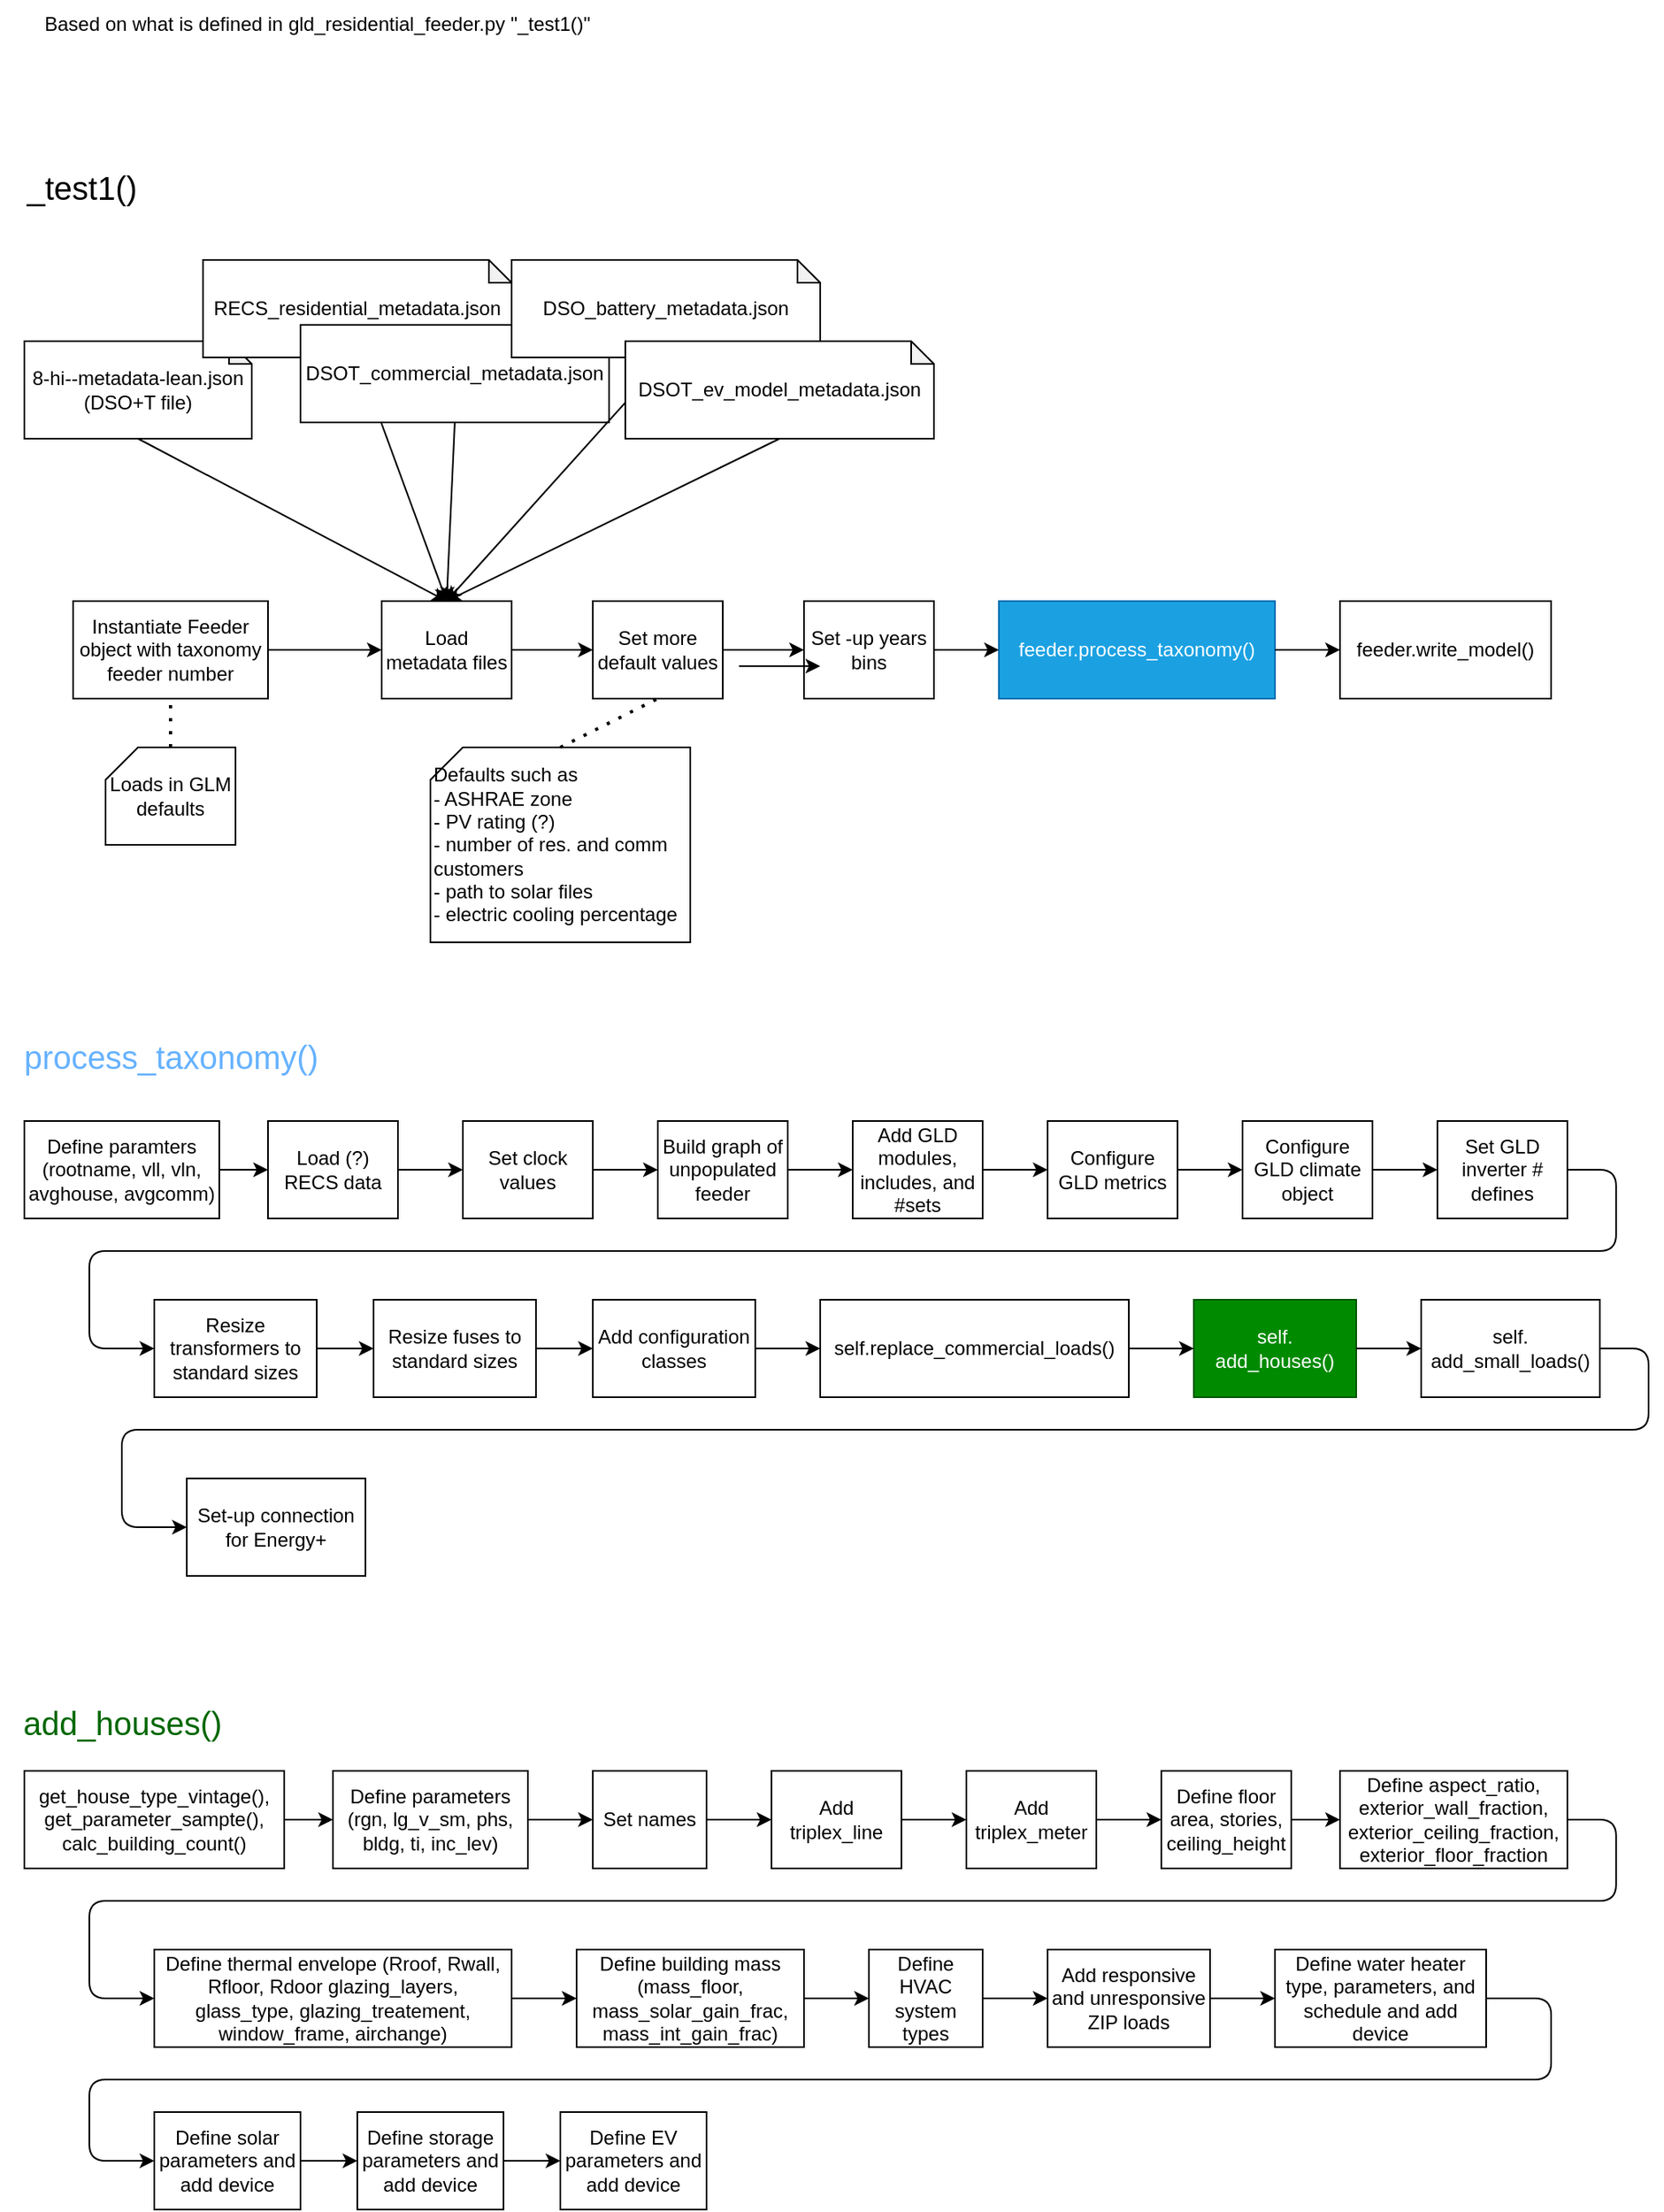 <mxfile>
    <diagram id="edGTNvou52oSwlmvNAZN" name="Page-1">
        <mxGraphModel dx="1141" dy="1157" grid="1" gridSize="10" guides="1" tooltips="1" connect="1" arrows="1" fold="1" page="1" pageScale="1" pageWidth="10000" pageHeight="10000" math="0" shadow="0">
            <root>
                <mxCell id="0"/>
                <mxCell id="1" parent="0"/>
                <mxCell id="2" value="Based on what is defined in gld_residential_feeder.py &quot;_test1()&quot;" style="text;html=1;align=center;verticalAlign=middle;resizable=0;points=[];autosize=1;strokeColor=none;fillColor=none;" vertex="1" parent="1">
                    <mxGeometry x="50" y="10" width="360" height="30" as="geometry"/>
                </mxCell>
                <mxCell id="3" value="Instantiate Feeder object with taxonomy feeder number" style="rounded=0;whiteSpace=wrap;html=1;" vertex="1" parent="1">
                    <mxGeometry x="80" y="380" width="120" height="60" as="geometry"/>
                </mxCell>
                <mxCell id="4" value="Load metadata files" style="rounded=0;whiteSpace=wrap;html=1;" vertex="1" parent="1">
                    <mxGeometry x="270" y="380" width="80" height="60" as="geometry"/>
                </mxCell>
                <mxCell id="5" value="" style="endArrow=classic;html=1;exitX=1;exitY=0.5;exitDx=0;exitDy=0;entryX=0;entryY=0.5;entryDx=0;entryDy=0;" edge="1" parent="1" source="3" target="4">
                    <mxGeometry width="50" height="50" relative="1" as="geometry">
                        <mxPoint x="540" y="860" as="sourcePoint"/>
                        <mxPoint x="590" y="810" as="targetPoint"/>
                    </mxGeometry>
                </mxCell>
                <mxCell id="6" value="8-hi--metadata-lean.json&lt;br&gt;(DSO+T file)" style="shape=note;whiteSpace=wrap;html=1;backgroundOutline=1;darkOpacity=0.05;size=14;" vertex="1" parent="1">
                    <mxGeometry x="50" y="220" width="140" height="60" as="geometry"/>
                </mxCell>
                <mxCell id="7" value="" style="endArrow=classic;html=1;exitX=0.5;exitY=1;exitDx=0;exitDy=0;exitPerimeter=0;entryX=0.5;entryY=0;entryDx=0;entryDy=0;" edge="1" parent="1" source="6" target="4">
                    <mxGeometry width="50" height="50" relative="1" as="geometry">
                        <mxPoint x="540" y="730" as="sourcePoint"/>
                        <mxPoint x="590" y="680" as="targetPoint"/>
                    </mxGeometry>
                </mxCell>
                <mxCell id="9" value="RECS_residential_metadata.json" style="shape=note;whiteSpace=wrap;html=1;backgroundOutline=1;darkOpacity=0.05;size=14;" vertex="1" parent="1">
                    <mxGeometry x="160" y="170" width="190" height="60" as="geometry"/>
                </mxCell>
                <mxCell id="10" value="" style="endArrow=classic;html=1;exitX=0.5;exitY=1;exitDx=0;exitDy=0;exitPerimeter=0;entryX=0.5;entryY=0;entryDx=0;entryDy=0;" edge="1" parent="1" source="9" target="4">
                    <mxGeometry width="50" height="50" relative="1" as="geometry">
                        <mxPoint x="220" y="260" as="sourcePoint"/>
                        <mxPoint x="340" y="390" as="targetPoint"/>
                    </mxGeometry>
                </mxCell>
                <mxCell id="11" value="DSOT_commercial_metadata.json" style="shape=note;whiteSpace=wrap;html=1;backgroundOutline=1;darkOpacity=0.05;size=14;" vertex="1" parent="1">
                    <mxGeometry x="220" y="210" width="190" height="60" as="geometry"/>
                </mxCell>
                <mxCell id="12" value="" style="endArrow=classic;html=1;exitX=0.5;exitY=1;exitDx=0;exitDy=0;exitPerimeter=0;entryX=0.5;entryY=0;entryDx=0;entryDy=0;" edge="1" parent="1" source="11" target="4">
                    <mxGeometry width="50" height="50" relative="1" as="geometry">
                        <mxPoint x="375" y="290" as="sourcePoint"/>
                        <mxPoint x="330" y="380" as="targetPoint"/>
                    </mxGeometry>
                </mxCell>
                <mxCell id="13" value="DSO_battery_metadata.json" style="shape=note;whiteSpace=wrap;html=1;backgroundOutline=1;darkOpacity=0.05;size=14;" vertex="1" parent="1">
                    <mxGeometry x="350" y="170" width="190" height="60" as="geometry"/>
                </mxCell>
                <mxCell id="14" value="" style="endArrow=classic;html=1;exitX=0.5;exitY=1;exitDx=0;exitDy=0;exitPerimeter=0;entryX=0.5;entryY=0;entryDx=0;entryDy=0;" edge="1" parent="1" source="13" target="4">
                    <mxGeometry width="50" height="50" relative="1" as="geometry">
                        <mxPoint x="325" y="280" as="sourcePoint"/>
                        <mxPoint x="340" y="390" as="targetPoint"/>
                    </mxGeometry>
                </mxCell>
                <mxCell id="15" value="" style="endArrow=classic;html=1;exitX=0.5;exitY=1;exitDx=0;exitDy=0;exitPerimeter=0;entryX=0.5;entryY=0;entryDx=0;entryDy=0;" edge="1" parent="1" source="16" target="4">
                    <mxGeometry width="50" height="50" relative="1" as="geometry">
                        <mxPoint x="335" y="290" as="sourcePoint"/>
                        <mxPoint x="350" y="400" as="targetPoint"/>
                    </mxGeometry>
                </mxCell>
                <mxCell id="16" value="DSOT_ev_model_metadata.json" style="shape=note;whiteSpace=wrap;html=1;backgroundOutline=1;darkOpacity=0.05;size=14;" vertex="1" parent="1">
                    <mxGeometry x="420" y="220" width="190" height="60" as="geometry"/>
                </mxCell>
                <mxCell id="17" value="Loads in GLM defaults" style="shape=card;whiteSpace=wrap;html=1;size=20;" vertex="1" parent="1">
                    <mxGeometry x="100" y="470" width="80" height="60" as="geometry"/>
                </mxCell>
                <mxCell id="18" value="" style="endArrow=none;dashed=1;html=1;dashPattern=1 3;strokeWidth=2;exitX=0.5;exitY=0;exitDx=0;exitDy=0;exitPerimeter=0;entryX=0.5;entryY=1;entryDx=0;entryDy=0;" edge="1" parent="1" source="17" target="3">
                    <mxGeometry width="50" height="50" relative="1" as="geometry">
                        <mxPoint x="540" y="730" as="sourcePoint"/>
                        <mxPoint x="590" y="680" as="targetPoint"/>
                    </mxGeometry>
                </mxCell>
                <mxCell id="36" style="edgeStyle=none;html=1;entryX=0;entryY=0.5;entryDx=0;entryDy=0;fontSize=20;exitX=1;exitY=0.5;exitDx=0;exitDy=0;" edge="1" parent="1" source="33" target="34">
                    <mxGeometry relative="1" as="geometry"/>
                </mxCell>
                <mxCell id="19" value="Set more default values" style="rounded=0;whiteSpace=wrap;html=1;" vertex="1" parent="1">
                    <mxGeometry x="400" y="380" width="80" height="60" as="geometry"/>
                </mxCell>
                <mxCell id="20" value="" style="endArrow=classic;html=1;exitX=1;exitY=0.5;exitDx=0;exitDy=0;entryX=0;entryY=0.5;entryDx=0;entryDy=0;" edge="1" parent="1" source="4" target="19">
                    <mxGeometry width="50" height="50" relative="1" as="geometry">
                        <mxPoint x="210" y="420" as="sourcePoint"/>
                        <mxPoint x="280" y="420" as="targetPoint"/>
                    </mxGeometry>
                </mxCell>
                <mxCell id="21" value="Defaults such as&amp;nbsp;&lt;br&gt;- ASHRAE zone&lt;br&gt;- PV rating (?)&lt;br&gt;- number of res. and comm customers&lt;br&gt;- path to solar files&lt;br&gt;- electric cooling percentage" style="shape=card;whiteSpace=wrap;html=1;size=20;align=left;" vertex="1" parent="1">
                    <mxGeometry x="300" y="470" width="160" height="120" as="geometry"/>
                </mxCell>
                <mxCell id="22" value="" style="endArrow=none;dashed=1;html=1;dashPattern=1 3;strokeWidth=2;exitX=0.5;exitY=0;exitDx=0;exitDy=0;exitPerimeter=0;entryX=0.5;entryY=1;entryDx=0;entryDy=0;" edge="1" parent="1" source="21" target="19">
                    <mxGeometry width="50" height="50" relative="1" as="geometry">
                        <mxPoint x="150" y="480" as="sourcePoint"/>
                        <mxPoint x="150" y="450" as="targetPoint"/>
                    </mxGeometry>
                </mxCell>
                <mxCell id="23" value="Set -up years bins" style="rounded=0;whiteSpace=wrap;html=1;" vertex="1" parent="1">
                    <mxGeometry x="530" y="380" width="80" height="60" as="geometry"/>
                </mxCell>
                <mxCell id="24" value="" style="endArrow=classic;html=1;entryX=0;entryY=0.5;entryDx=0;entryDy=0;exitX=1;exitY=0.5;exitDx=0;exitDy=0;" edge="1" parent="1" source="19" target="23">
                    <mxGeometry width="50" height="50" relative="1" as="geometry">
                        <mxPoint x="570" y="460" as="sourcePoint"/>
                        <mxPoint x="410" y="420" as="targetPoint"/>
                    </mxGeometry>
                </mxCell>
                <mxCell id="25" value="feeder.process_taxonomy()" style="rounded=0;whiteSpace=wrap;html=1;fillColor=#1ba1e2;fontColor=#ffffff;strokeColor=#006EAF;" vertex="1" parent="1">
                    <mxGeometry x="650" y="380" width="170" height="60" as="geometry"/>
                </mxCell>
                <mxCell id="27" value="" style="endArrow=classic;html=1;exitX=1;exitY=0.5;exitDx=0;exitDy=0;" edge="1" parent="1" source="23" target="25">
                    <mxGeometry width="50" height="50" relative="1" as="geometry">
                        <mxPoint x="490" y="420" as="sourcePoint"/>
                        <mxPoint x="540" y="420" as="targetPoint"/>
                    </mxGeometry>
                </mxCell>
                <mxCell id="28" value="feeder.write_model()" style="rounded=0;whiteSpace=wrap;html=1;" vertex="1" parent="1">
                    <mxGeometry x="860" y="380" width="130" height="60" as="geometry"/>
                </mxCell>
                <mxCell id="29" value="" style="endArrow=classic;html=1;exitX=1;exitY=0.5;exitDx=0;exitDy=0;" edge="1" parent="1" source="25" target="28">
                    <mxGeometry width="50" height="50" relative="1" as="geometry">
                        <mxPoint x="620" y="420" as="sourcePoint"/>
                        <mxPoint x="660" y="420" as="targetPoint"/>
                    </mxGeometry>
                </mxCell>
                <mxCell id="31" value="&lt;font style=&quot;font-size: 20px;&quot;&gt;_test1()&lt;/font&gt;" style="text;html=1;align=center;verticalAlign=middle;resizable=0;points=[];autosize=1;strokeColor=none;fillColor=none;" vertex="1" parent="1">
                    <mxGeometry x="40" y="105" width="90" height="40" as="geometry"/>
                </mxCell>
                <mxCell id="32" value="&lt;span style=&quot;font-size: 20px;&quot;&gt;&lt;font color=&quot;#66b2ff&quot;&gt;process_taxonomy()&lt;/font&gt;&lt;/span&gt;" style="text;html=1;align=center;verticalAlign=middle;resizable=0;points=[];autosize=1;strokeColor=none;fillColor=none;" vertex="1" parent="1">
                    <mxGeometry x="40" y="640" width="200" height="40" as="geometry"/>
                </mxCell>
                <mxCell id="33" value="Define paramters (rootname, vll, vln, avghouse, avgcomm)" style="rounded=0;whiteSpace=wrap;html=1;" vertex="1" parent="1">
                    <mxGeometry x="50" y="700" width="120" height="60" as="geometry"/>
                </mxCell>
                <mxCell id="34" value="Load (?) RECS data" style="rounded=0;whiteSpace=wrap;html=1;" vertex="1" parent="1">
                    <mxGeometry x="200" y="700" width="80" height="60" as="geometry"/>
                </mxCell>
                <mxCell id="35" value="" style="endArrow=classic;html=1;entryX=0;entryY=0.5;entryDx=0;entryDy=0;exitX=1;exitY=0.5;exitDx=0;exitDy=0;" edge="1" parent="1">
                    <mxGeometry width="50" height="50" relative="1" as="geometry">
                        <mxPoint x="490" y="420" as="sourcePoint"/>
                        <mxPoint x="540" y="420" as="targetPoint"/>
                    </mxGeometry>
                </mxCell>
                <mxCell id="37" value="Set clock values" style="rounded=0;whiteSpace=wrap;html=1;" vertex="1" parent="1">
                    <mxGeometry x="320" y="700" width="80" height="60" as="geometry"/>
                </mxCell>
                <mxCell id="38" style="edgeStyle=none;html=1;entryX=0;entryY=0.5;entryDx=0;entryDy=0;fontSize=20;exitX=1;exitY=0.5;exitDx=0;exitDy=0;" edge="1" parent="1" source="34" target="37">
                    <mxGeometry relative="1" as="geometry">
                        <mxPoint x="180" y="740" as="sourcePoint"/>
                        <mxPoint x="210" y="740" as="targetPoint"/>
                    </mxGeometry>
                </mxCell>
                <mxCell id="39" value="Build graph of unpopulated feeder" style="rounded=0;whiteSpace=wrap;html=1;" vertex="1" parent="1">
                    <mxGeometry x="440" y="700" width="80" height="60" as="geometry"/>
                </mxCell>
                <mxCell id="40" style="edgeStyle=none;html=1;fontSize=20;exitX=1;exitY=0.5;exitDx=0;exitDy=0;" edge="1" parent="1" source="37" target="39">
                    <mxGeometry relative="1" as="geometry">
                        <mxPoint x="290" y="740" as="sourcePoint"/>
                        <mxPoint x="330" y="740" as="targetPoint"/>
                    </mxGeometry>
                </mxCell>
                <mxCell id="41" value="Add GLD modules, includes, and #sets" style="rounded=0;whiteSpace=wrap;html=1;" vertex="1" parent="1">
                    <mxGeometry x="560" y="700" width="80" height="60" as="geometry"/>
                </mxCell>
                <mxCell id="42" style="edgeStyle=none;html=1;fontSize=20;exitX=1;exitY=0.5;exitDx=0;exitDy=0;" edge="1" parent="1" source="39" target="41">
                    <mxGeometry relative="1" as="geometry">
                        <mxPoint x="410" y="740" as="sourcePoint"/>
                        <mxPoint x="450" y="740" as="targetPoint"/>
                    </mxGeometry>
                </mxCell>
                <mxCell id="43" value="Configure GLD metrics" style="rounded=0;whiteSpace=wrap;html=1;" vertex="1" parent="1">
                    <mxGeometry x="680" y="700" width="80" height="60" as="geometry"/>
                </mxCell>
                <mxCell id="44" style="edgeStyle=none;html=1;fontSize=20;exitX=1;exitY=0.5;exitDx=0;exitDy=0;" edge="1" parent="1" source="41" target="43">
                    <mxGeometry relative="1" as="geometry">
                        <mxPoint x="530" y="740" as="sourcePoint"/>
                        <mxPoint x="570" y="740" as="targetPoint"/>
                    </mxGeometry>
                </mxCell>
                <mxCell id="45" value="Configure GLD climate object" style="rounded=0;whiteSpace=wrap;html=1;" vertex="1" parent="1">
                    <mxGeometry x="800" y="700" width="80" height="60" as="geometry"/>
                </mxCell>
                <mxCell id="46" style="edgeStyle=none;html=1;fontSize=20;exitX=1;exitY=0.5;exitDx=0;exitDy=0;entryX=0;entryY=0.5;entryDx=0;entryDy=0;" edge="1" parent="1" source="43" target="45">
                    <mxGeometry relative="1" as="geometry">
                        <mxPoint x="650" y="740" as="sourcePoint"/>
                        <mxPoint x="690" y="740" as="targetPoint"/>
                    </mxGeometry>
                </mxCell>
                <mxCell id="47" value="Set GLD inverter # defines" style="rounded=0;whiteSpace=wrap;html=1;" vertex="1" parent="1">
                    <mxGeometry x="920" y="700" width="80" height="60" as="geometry"/>
                </mxCell>
                <mxCell id="48" style="edgeStyle=none;html=1;fontSize=20;exitX=1;exitY=0.5;exitDx=0;exitDy=0;entryX=0;entryY=0.5;entryDx=0;entryDy=0;" edge="1" parent="1" source="45" target="47">
                    <mxGeometry relative="1" as="geometry">
                        <mxPoint x="770" y="740" as="sourcePoint"/>
                        <mxPoint x="810" y="740" as="targetPoint"/>
                    </mxGeometry>
                </mxCell>
                <mxCell id="49" value="Resize transformers to standard sizes" style="rounded=0;whiteSpace=wrap;html=1;" vertex="1" parent="1">
                    <mxGeometry x="130" y="810" width="100" height="60" as="geometry"/>
                </mxCell>
                <mxCell id="53" value="" style="endArrow=classic;html=1;fontSize=20;exitX=1;exitY=0.5;exitDx=0;exitDy=0;entryX=0;entryY=0.5;entryDx=0;entryDy=0;" edge="1" parent="1" source="47" target="49">
                    <mxGeometry width="50" height="50" relative="1" as="geometry">
                        <mxPoint x="530" y="510" as="sourcePoint"/>
                        <mxPoint x="120" y="840" as="targetPoint"/>
                        <Array as="points">
                            <mxPoint x="1030" y="730"/>
                            <mxPoint x="1030" y="780"/>
                            <mxPoint x="90" y="780"/>
                            <mxPoint x="90" y="840"/>
                        </Array>
                    </mxGeometry>
                </mxCell>
                <mxCell id="56" value="Resize fuses to standard sizes" style="rounded=0;whiteSpace=wrap;html=1;" vertex="1" parent="1">
                    <mxGeometry x="265" y="810" width="100" height="60" as="geometry"/>
                </mxCell>
                <mxCell id="58" style="edgeStyle=none;html=1;fontSize=20;exitX=1;exitY=0.5;exitDx=0;exitDy=0;entryX=0;entryY=0.5;entryDx=0;entryDy=0;" edge="1" parent="1" source="49" target="56">
                    <mxGeometry relative="1" as="geometry">
                        <mxPoint x="410" y="740" as="sourcePoint"/>
                        <mxPoint x="450" y="740" as="targetPoint"/>
                    </mxGeometry>
                </mxCell>
                <mxCell id="59" value="Add configuration classes" style="rounded=0;whiteSpace=wrap;html=1;" vertex="1" parent="1">
                    <mxGeometry x="400" y="810" width="100" height="60" as="geometry"/>
                </mxCell>
                <mxCell id="60" style="edgeStyle=none;html=1;fontSize=20;exitX=1;exitY=0.5;exitDx=0;exitDy=0;" edge="1" parent="1" source="56" target="59">
                    <mxGeometry relative="1" as="geometry">
                        <mxPoint x="240" y="850" as="sourcePoint"/>
                        <mxPoint x="275" y="850" as="targetPoint"/>
                    </mxGeometry>
                </mxCell>
                <mxCell id="61" value="self.replace_commercial_loads()" style="rounded=0;whiteSpace=wrap;html=1;" vertex="1" parent="1">
                    <mxGeometry x="540" y="810" width="190" height="60" as="geometry"/>
                </mxCell>
                <mxCell id="62" style="edgeStyle=none;html=1;fontSize=20;exitX=1;exitY=0.5;exitDx=0;exitDy=0;entryX=0;entryY=0.5;entryDx=0;entryDy=0;" edge="1" parent="1" source="59" target="61">
                    <mxGeometry relative="1" as="geometry">
                        <mxPoint x="375" y="850" as="sourcePoint"/>
                        <mxPoint x="410" y="850" as="targetPoint"/>
                    </mxGeometry>
                </mxCell>
                <mxCell id="63" value="self. add_houses()" style="rounded=0;whiteSpace=wrap;html=1;fillColor=#008a00;fontColor=#ffffff;strokeColor=#005700;" vertex="1" parent="1">
                    <mxGeometry x="770" y="810" width="100" height="60" as="geometry"/>
                </mxCell>
                <mxCell id="64" style="edgeStyle=none;html=1;fontSize=20;exitX=1;exitY=0.5;exitDx=0;exitDy=0;" edge="1" parent="1" source="61" target="63">
                    <mxGeometry relative="1" as="geometry">
                        <mxPoint x="510" y="850" as="sourcePoint"/>
                        <mxPoint x="550" y="850" as="targetPoint"/>
                    </mxGeometry>
                </mxCell>
                <mxCell id="65" value="self. add_small_loads()" style="rounded=0;whiteSpace=wrap;html=1;" vertex="1" parent="1">
                    <mxGeometry x="910" y="810" width="110" height="60" as="geometry"/>
                </mxCell>
                <mxCell id="66" style="edgeStyle=none;html=1;fontSize=20;exitX=1;exitY=0.5;exitDx=0;exitDy=0;entryX=0;entryY=0.5;entryDx=0;entryDy=0;" edge="1" parent="1" source="63" target="65">
                    <mxGeometry relative="1" as="geometry">
                        <mxPoint x="740" y="850" as="sourcePoint"/>
                        <mxPoint x="780" y="850" as="targetPoint"/>
                    </mxGeometry>
                </mxCell>
                <mxCell id="67" value="" style="endArrow=classic;html=1;fontSize=20;exitX=1;exitY=0.5;exitDx=0;exitDy=0;entryX=0;entryY=0.5;entryDx=0;entryDy=0;" edge="1" parent="1" source="65" target="68">
                    <mxGeometry width="50" height="50" relative="1" as="geometry">
                        <mxPoint x="1020" y="840" as="sourcePoint"/>
                        <mxPoint x="150" y="950" as="targetPoint"/>
                        <Array as="points">
                            <mxPoint x="1050" y="840"/>
                            <mxPoint x="1050" y="890"/>
                            <mxPoint x="110" y="890"/>
                            <mxPoint x="110" y="950"/>
                        </Array>
                    </mxGeometry>
                </mxCell>
                <mxCell id="68" value="Set-up connection for Energy+" style="rounded=0;whiteSpace=wrap;html=1;" vertex="1" parent="1">
                    <mxGeometry x="150" y="920" width="110" height="60" as="geometry"/>
                </mxCell>
                <mxCell id="69" value="&lt;span style=&quot;font-size: 20px;&quot;&gt;&lt;font color=&quot;#006600&quot;&gt;add_houses()&lt;/font&gt;&lt;/span&gt;" style="text;html=1;align=center;verticalAlign=middle;resizable=0;points=[];autosize=1;strokeColor=none;fillColor=none;" vertex="1" parent="1">
                    <mxGeometry x="35" y="1050" width="150" height="40" as="geometry"/>
                </mxCell>
                <mxCell id="70" value="get_house_type_vintage(),&lt;br&gt;get_parameter_sampte(),&lt;br&gt;calc_building_count()" style="rounded=0;whiteSpace=wrap;html=1;" vertex="1" parent="1">
                    <mxGeometry x="50" y="1100" width="160" height="60" as="geometry"/>
                </mxCell>
                <mxCell id="71" value="Define parameters (rgn, lg_v_sm, phs, bldg, ti, inc_lev)" style="rounded=0;whiteSpace=wrap;html=1;" vertex="1" parent="1">
                    <mxGeometry x="240" y="1100" width="120" height="60" as="geometry"/>
                </mxCell>
                <mxCell id="72" style="edgeStyle=none;html=1;entryX=0;entryY=0.5;entryDx=0;entryDy=0;fontSize=20;exitX=1;exitY=0.5;exitDx=0;exitDy=0;" edge="1" parent="1" source="70" target="71">
                    <mxGeometry relative="1" as="geometry">
                        <mxPoint x="180" y="740" as="sourcePoint"/>
                        <mxPoint x="210" y="740" as="targetPoint"/>
                    </mxGeometry>
                </mxCell>
                <mxCell id="73" value="Set names" style="rounded=0;whiteSpace=wrap;html=1;" vertex="1" parent="1">
                    <mxGeometry x="400" y="1100" width="70" height="60" as="geometry"/>
                </mxCell>
                <mxCell id="74" style="edgeStyle=none;html=1;fontSize=20;exitX=1;exitY=0.5;exitDx=0;exitDy=0;" edge="1" parent="1" source="71" target="73">
                    <mxGeometry relative="1" as="geometry">
                        <mxPoint x="290" y="740" as="sourcePoint"/>
                        <mxPoint x="330" y="740" as="targetPoint"/>
                    </mxGeometry>
                </mxCell>
                <mxCell id="75" value="Add triplex_line" style="rounded=0;whiteSpace=wrap;html=1;" vertex="1" parent="1">
                    <mxGeometry x="510" y="1100" width="80" height="60" as="geometry"/>
                </mxCell>
                <mxCell id="76" style="edgeStyle=none;html=1;fontSize=20;exitX=1;exitY=0.5;exitDx=0;exitDy=0;entryX=0;entryY=0.5;entryDx=0;entryDy=0;" edge="1" parent="1" source="73" target="75">
                    <mxGeometry relative="1" as="geometry">
                        <mxPoint x="370" y="1140" as="sourcePoint"/>
                        <mxPoint x="410" y="1140" as="targetPoint"/>
                    </mxGeometry>
                </mxCell>
                <mxCell id="77" value="Add triplex_meter" style="rounded=0;whiteSpace=wrap;html=1;" vertex="1" parent="1">
                    <mxGeometry x="630" y="1100" width="80" height="60" as="geometry"/>
                </mxCell>
                <mxCell id="78" style="edgeStyle=none;html=1;fontSize=20;exitX=1;exitY=0.5;exitDx=0;exitDy=0;entryX=0;entryY=0.5;entryDx=0;entryDy=0;" edge="1" parent="1" source="75" target="77">
                    <mxGeometry relative="1" as="geometry">
                        <mxPoint x="480" y="1140" as="sourcePoint"/>
                        <mxPoint x="520" y="1140" as="targetPoint"/>
                    </mxGeometry>
                </mxCell>
                <mxCell id="79" value="Define floor area, stories, ceiling_height" style="rounded=0;whiteSpace=wrap;html=1;" vertex="1" parent="1">
                    <mxGeometry x="750" y="1100" width="80" height="60" as="geometry"/>
                </mxCell>
                <mxCell id="80" style="edgeStyle=none;html=1;fontSize=20;exitX=1;exitY=0.5;exitDx=0;exitDy=0;" edge="1" parent="1" source="77" target="79">
                    <mxGeometry relative="1" as="geometry">
                        <mxPoint x="600" y="1140" as="sourcePoint"/>
                        <mxPoint x="640" y="1140" as="targetPoint"/>
                    </mxGeometry>
                </mxCell>
                <mxCell id="81" value="Define aspect_ratio, exterior_wall_fraction, exterior_ceiling_fraction,&lt;br&gt;exterior_floor_fraction" style="rounded=0;whiteSpace=wrap;html=1;" vertex="1" parent="1">
                    <mxGeometry x="860" y="1100" width="140" height="60" as="geometry"/>
                </mxCell>
                <mxCell id="82" style="edgeStyle=none;html=1;fontSize=20;exitX=1;exitY=0.5;exitDx=0;exitDy=0;" edge="1" parent="1" source="79" target="81">
                    <mxGeometry relative="1" as="geometry">
                        <mxPoint x="720" y="1140" as="sourcePoint"/>
                        <mxPoint x="760" y="1140" as="targetPoint"/>
                    </mxGeometry>
                </mxCell>
                <mxCell id="83" value="Define thermal envelope (Rroof, Rwall, Rfloor, Rdoor glazing_layers, glass_type, glazing_treatement, window_frame, airchange)" style="rounded=0;whiteSpace=wrap;html=1;" vertex="1" parent="1">
                    <mxGeometry x="130" y="1210" width="220" height="60" as="geometry"/>
                </mxCell>
                <mxCell id="84" value="" style="endArrow=classic;html=1;fontSize=20;exitX=1;exitY=0.5;exitDx=0;exitDy=0;entryX=0;entryY=0.5;entryDx=0;entryDy=0;" edge="1" parent="1" source="81" target="83">
                    <mxGeometry width="50" height="50" relative="1" as="geometry">
                        <mxPoint x="1000" y="1130" as="sourcePoint"/>
                        <mxPoint x="130" y="1240" as="targetPoint"/>
                        <Array as="points">
                            <mxPoint x="1030" y="1130"/>
                            <mxPoint x="1030" y="1180"/>
                            <mxPoint x="90" y="1180"/>
                            <mxPoint x="90" y="1240"/>
                        </Array>
                    </mxGeometry>
                </mxCell>
                <mxCell id="87" value="Define building mass (mass_floor, mass_solar_gain_frac, mass_int_gain_frac)" style="rounded=0;whiteSpace=wrap;html=1;" vertex="1" parent="1">
                    <mxGeometry x="390" y="1210" width="140" height="60" as="geometry"/>
                </mxCell>
                <mxCell id="88" style="edgeStyle=none;html=1;fontSize=20;exitX=1;exitY=0.5;exitDx=0;exitDy=0;entryX=0;entryY=0.5;entryDx=0;entryDy=0;" edge="1" parent="1" source="83" target="87">
                    <mxGeometry relative="1" as="geometry">
                        <mxPoint x="480" y="1140" as="sourcePoint"/>
                        <mxPoint x="520" y="1140" as="targetPoint"/>
                    </mxGeometry>
                </mxCell>
                <mxCell id="89" value="Define HVAC system types" style="rounded=0;whiteSpace=wrap;html=1;" vertex="1" parent="1">
                    <mxGeometry x="570" y="1210" width="70" height="60" as="geometry"/>
                </mxCell>
                <mxCell id="90" style="edgeStyle=none;html=1;fontSize=20;exitX=1;exitY=0.5;exitDx=0;exitDy=0;entryX=0;entryY=0.5;entryDx=0;entryDy=0;" edge="1" parent="1" source="87" target="89">
                    <mxGeometry relative="1" as="geometry">
                        <mxPoint x="480" y="1140" as="sourcePoint"/>
                        <mxPoint x="520" y="1140" as="targetPoint"/>
                    </mxGeometry>
                </mxCell>
                <mxCell id="95" style="edgeStyle=none;html=1;entryX=0;entryY=0.5;entryDx=0;entryDy=0;fontSize=20;" edge="1" parent="1" source="91" target="94">
                    <mxGeometry relative="1" as="geometry"/>
                </mxCell>
                <mxCell id="91" value="Add responsive and unresponsive ZIP loads" style="rounded=0;whiteSpace=wrap;html=1;" vertex="1" parent="1">
                    <mxGeometry x="680" y="1210" width="100" height="60" as="geometry"/>
                </mxCell>
                <mxCell id="92" style="edgeStyle=none;html=1;fontSize=20;exitX=1;exitY=0.5;exitDx=0;exitDy=0;entryX=0;entryY=0.5;entryDx=0;entryDy=0;" edge="1" parent="1" source="89" target="91">
                    <mxGeometry relative="1" as="geometry">
                        <mxPoint x="540" y="1250" as="sourcePoint"/>
                        <mxPoint x="580" y="1250" as="targetPoint"/>
                    </mxGeometry>
                </mxCell>
                <mxCell id="94" value="Define water heater type, parameters, and schedule and add device" style="rounded=0;whiteSpace=wrap;html=1;" vertex="1" parent="1">
                    <mxGeometry x="820" y="1210" width="130" height="60" as="geometry"/>
                </mxCell>
                <mxCell id="99" style="edgeStyle=none;html=1;entryX=0;entryY=0.5;entryDx=0;entryDy=0;fontSize=20;" edge="1" parent="1" source="96" target="98">
                    <mxGeometry relative="1" as="geometry"/>
                </mxCell>
                <mxCell id="96" value="Define solar parameters and add device" style="rounded=0;whiteSpace=wrap;html=1;" vertex="1" parent="1">
                    <mxGeometry x="130" y="1310" width="90" height="60" as="geometry"/>
                </mxCell>
                <mxCell id="97" value="" style="endArrow=classic;html=1;fontSize=20;exitX=1;exitY=0.5;exitDx=0;exitDy=0;" edge="1" parent="1" source="94">
                    <mxGeometry width="50" height="50" relative="1" as="geometry">
                        <mxPoint x="1000" y="1230" as="sourcePoint"/>
                        <mxPoint x="130" y="1340" as="targetPoint"/>
                        <Array as="points">
                            <mxPoint x="990" y="1240"/>
                            <mxPoint x="990" y="1290"/>
                            <mxPoint x="90" y="1290"/>
                            <mxPoint x="90" y="1340"/>
                        </Array>
                    </mxGeometry>
                </mxCell>
                <mxCell id="101" style="edgeStyle=none;html=1;entryX=0;entryY=0.5;entryDx=0;entryDy=0;fontSize=20;" edge="1" parent="1" source="98" target="100">
                    <mxGeometry relative="1" as="geometry"/>
                </mxCell>
                <mxCell id="98" value="Define storage parameters and add device" style="rounded=0;whiteSpace=wrap;html=1;" vertex="1" parent="1">
                    <mxGeometry x="255" y="1310" width="90" height="60" as="geometry"/>
                </mxCell>
                <mxCell id="100" value="Define EV parameters and add device" style="rounded=0;whiteSpace=wrap;html=1;" vertex="1" parent="1">
                    <mxGeometry x="380" y="1310" width="90" height="60" as="geometry"/>
                </mxCell>
            </root>
        </mxGraphModel>
    </diagram>
</mxfile>
